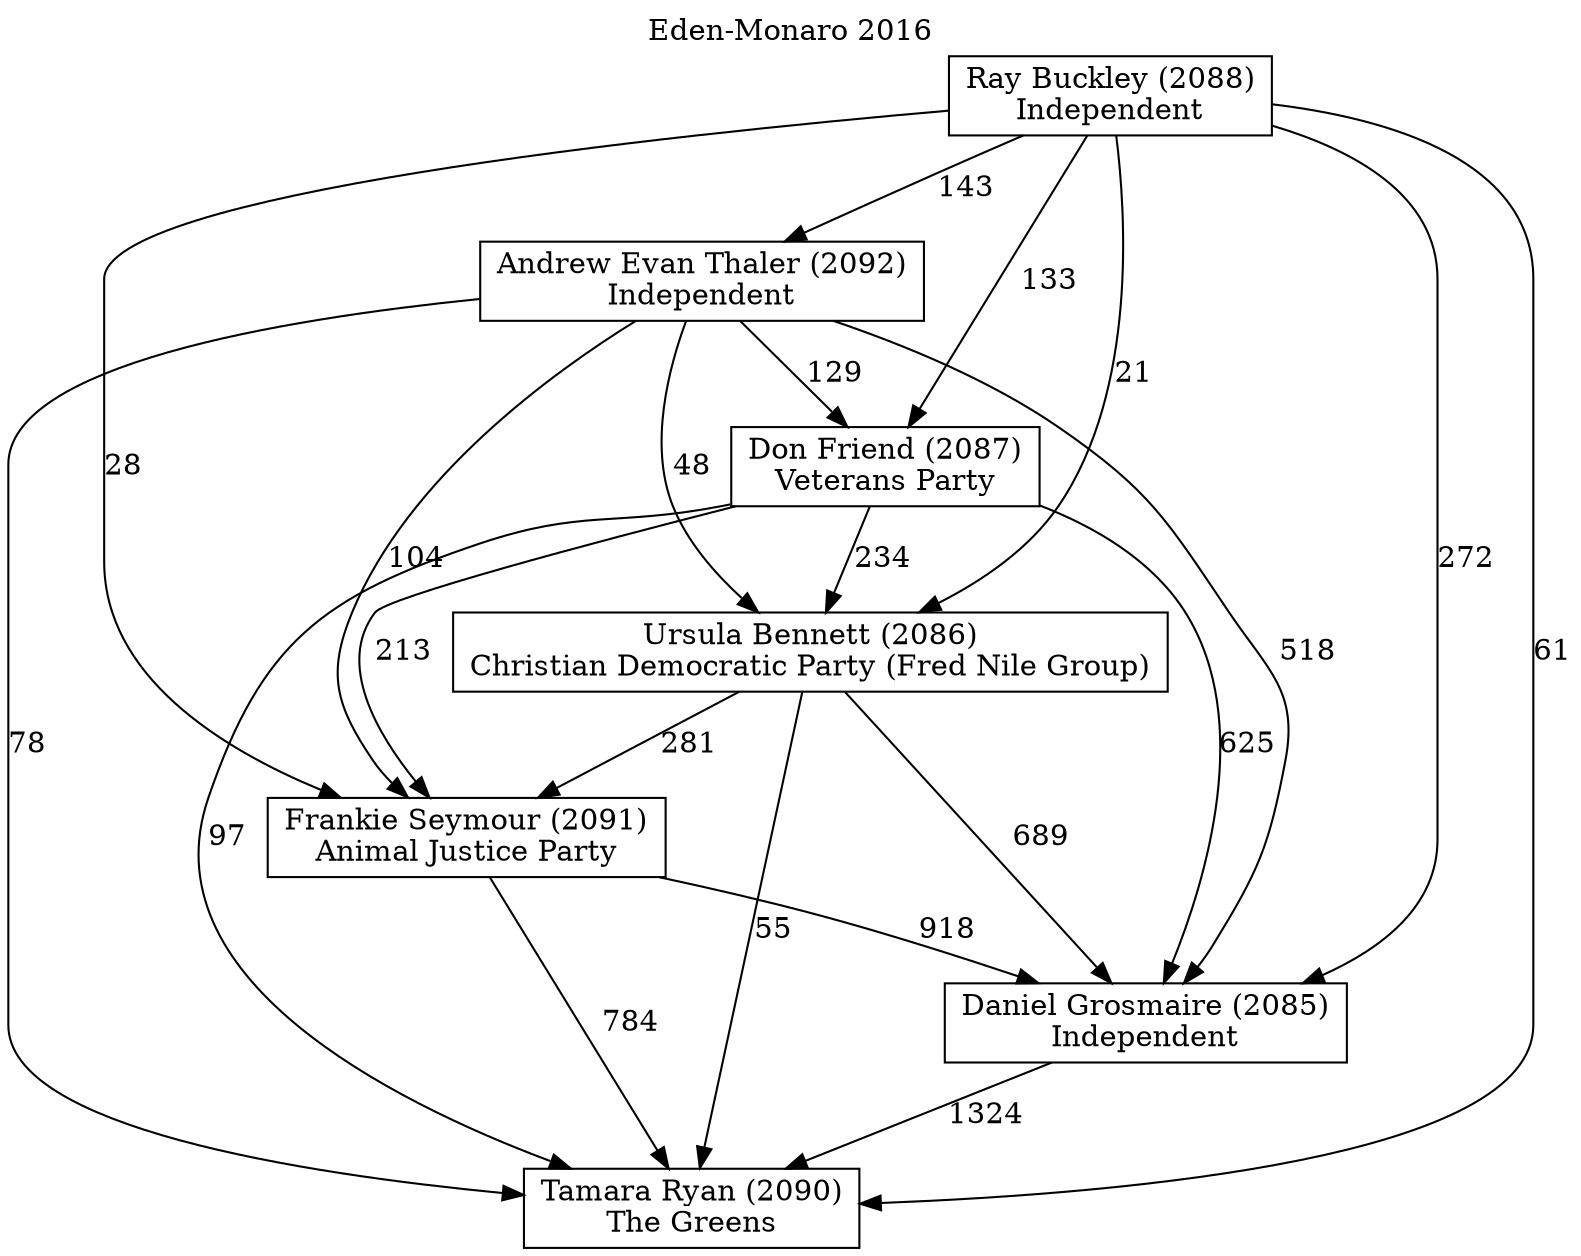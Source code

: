 // House preference flow
digraph "Tamara Ryan (2090)_Eden-Monaro_2016" {
	graph [label="Eden-Monaro 2016" labelloc=t mclimit=10]
	node [shape=box]
	"Ursula Bennett (2086)" [label="Ursula Bennett (2086)
Christian Democratic Party (Fred Nile Group)"]
	"Don Friend (2087)" [label="Don Friend (2087)
Veterans Party"]
	"Andrew Evan Thaler (2092)" [label="Andrew Evan Thaler (2092)
Independent"]
	"Ray Buckley (2088)" [label="Ray Buckley (2088)
Independent"]
	"Tamara Ryan (2090)" [label="Tamara Ryan (2090)
The Greens"]
	"Daniel Grosmaire (2085)" [label="Daniel Grosmaire (2085)
Independent"]
	"Frankie Seymour (2091)" [label="Frankie Seymour (2091)
Animal Justice Party"]
	"Andrew Evan Thaler (2092)" -> "Daniel Grosmaire (2085)" [label=518]
	"Frankie Seymour (2091)" -> "Tamara Ryan (2090)" [label=784]
	"Ray Buckley (2088)" -> "Ursula Bennett (2086)" [label=21]
	"Ray Buckley (2088)" -> "Tamara Ryan (2090)" [label=61]
	"Andrew Evan Thaler (2092)" -> "Tamara Ryan (2090)" [label=78]
	"Don Friend (2087)" -> "Tamara Ryan (2090)" [label=97]
	"Frankie Seymour (2091)" -> "Daniel Grosmaire (2085)" [label=918]
	"Ursula Bennett (2086)" -> "Tamara Ryan (2090)" [label=55]
	"Don Friend (2087)" -> "Ursula Bennett (2086)" [label=234]
	"Ursula Bennett (2086)" -> "Frankie Seymour (2091)" [label=281]
	"Ray Buckley (2088)" -> "Frankie Seymour (2091)" [label=28]
	"Andrew Evan Thaler (2092)" -> "Don Friend (2087)" [label=129]
	"Andrew Evan Thaler (2092)" -> "Ursula Bennett (2086)" [label=48]
	"Ray Buckley (2088)" -> "Don Friend (2087)" [label=133]
	"Don Friend (2087)" -> "Frankie Seymour (2091)" [label=213]
	"Daniel Grosmaire (2085)" -> "Tamara Ryan (2090)" [label=1324]
	"Ray Buckley (2088)" -> "Andrew Evan Thaler (2092)" [label=143]
	"Ray Buckley (2088)" -> "Daniel Grosmaire (2085)" [label=272]
	"Andrew Evan Thaler (2092)" -> "Frankie Seymour (2091)" [label=104]
	"Ursula Bennett (2086)" -> "Daniel Grosmaire (2085)" [label=689]
	"Don Friend (2087)" -> "Daniel Grosmaire (2085)" [label=625]
}
